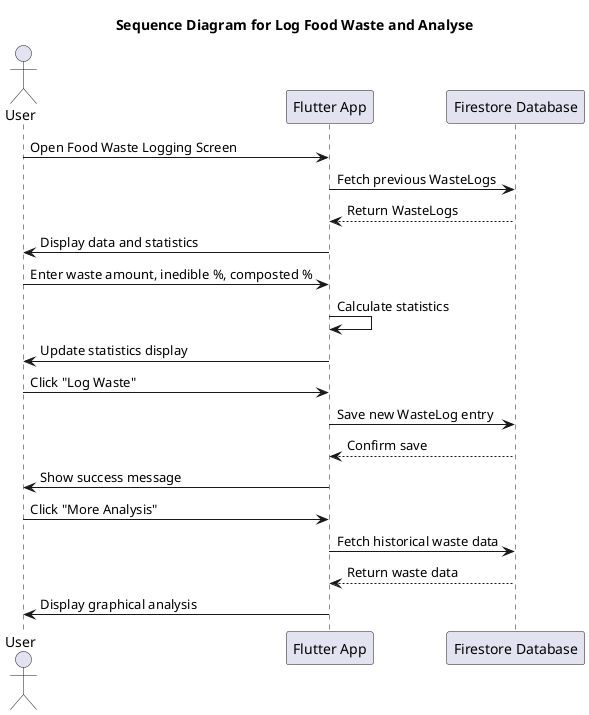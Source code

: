 @startuml
title Sequence Diagram for Log Food Waste and Analyse
actor User
participant "Flutter App" as App
participant "Firestore Database" as Firestore

User -> App: Open Food Waste Logging Screen
App -> Firestore: Fetch previous WasteLogs
Firestore --> App: Return WasteLogs
App -> User: Display data and statistics

User -> App: Enter waste amount, inedible %, composted %
App -> App: Calculate statistics
App -> User: Update statistics display

User -> App: Click "Log Waste"
App -> Firestore: Save new WasteLog entry
Firestore --> App: Confirm save
App -> User: Show success message

User -> App: Click "More Analysis"
App -> Firestore: Fetch historical waste data
Firestore --> App: Return waste data
App -> User: Display graphical analysis

@enduml
